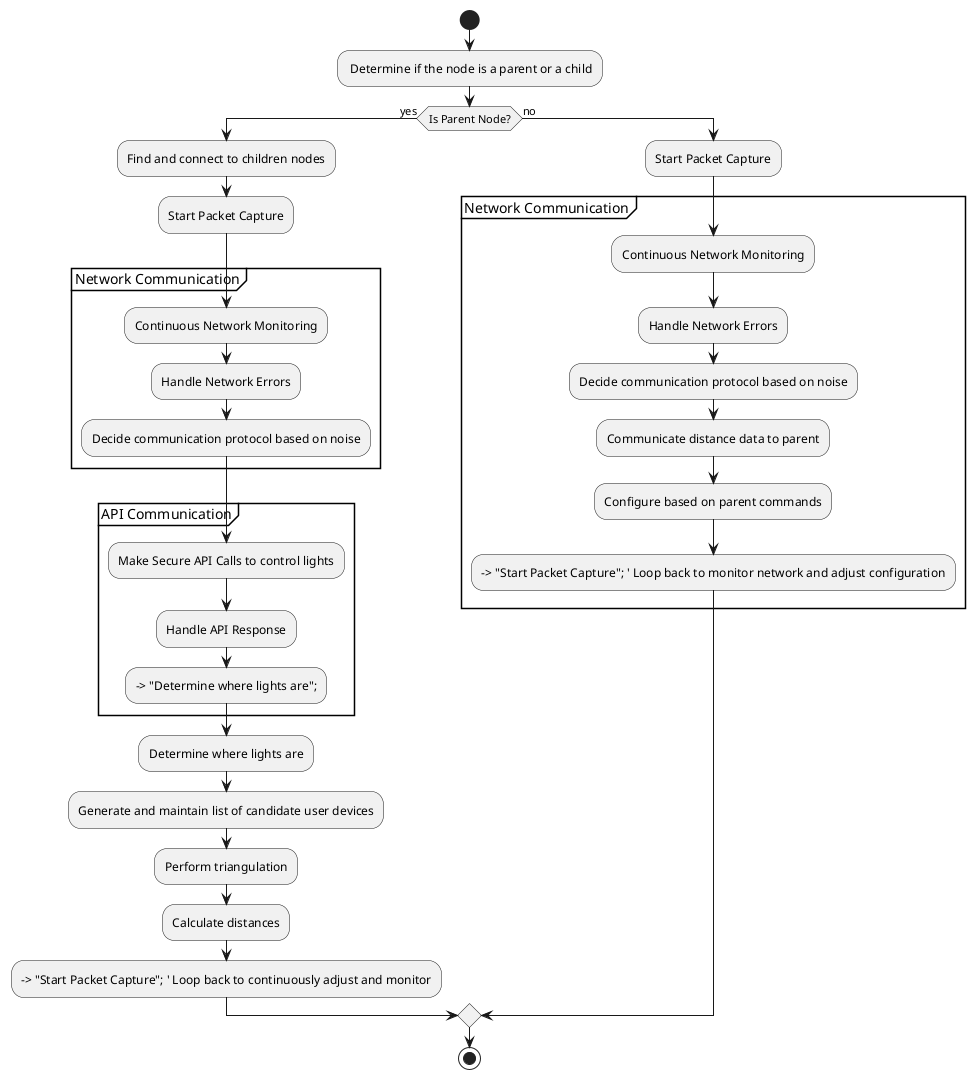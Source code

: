 @startuml
start
: Determine if the node is a parent or a child;

if (Is Parent Node?) then (yes)
    :Find and connect to children nodes;
    :Start Packet Capture;
    partition "Network Communication" {
        :Continuous Network Monitoring;
        :Handle Network Errors;
        :Decide communication protocol based on noise;
    }
    partition "API Communication" {
        :Make Secure API Calls to control lights;
        :Handle API Response;
        --> "Determine where lights are";
    }
    :Determine where lights are;
    :Generate and maintain list of candidate user devices;
    :Perform triangulation;
    :Calculate distances;
    --> "Start Packet Capture"; ' Loop back to continuously adjust and monitor
else (no)
    :Start Packet Capture;
    partition "Network Communication" {
        :Continuous Network Monitoring;
        :Handle Network Errors;
        :Decide communication protocol based on noise;
        :Communicate distance data to parent;
        :Configure based on parent commands;
        --> "Start Packet Capture"; ' Loop back to monitor network and adjust configuration
    }
endif

stop
@enduml
